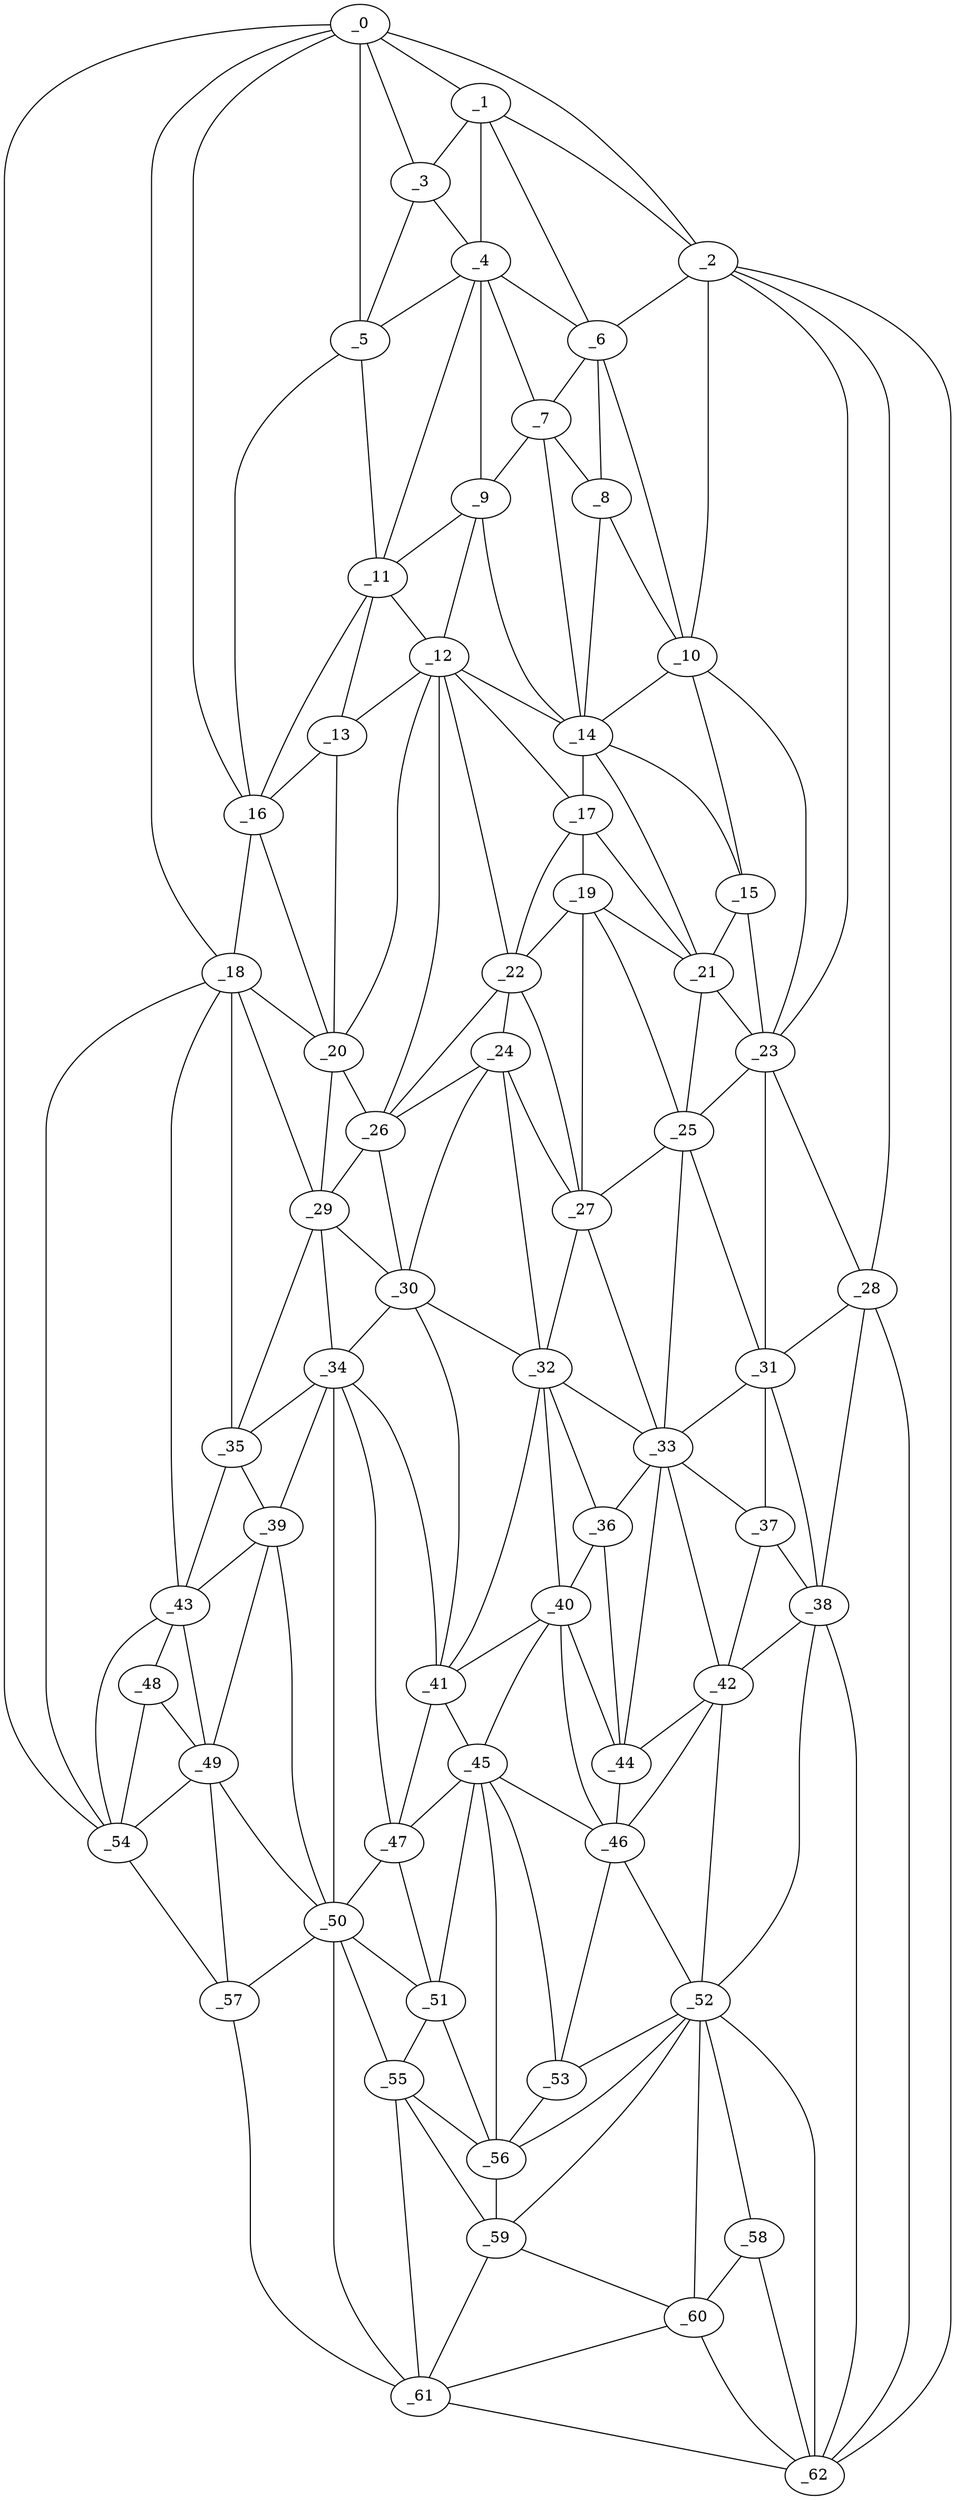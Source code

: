 graph "obj54__350.gxl" {
	_0	 [x=6,
		y=28];
	_1	 [x=16,
		y=48];
	_0 -- _1	 [valence=1];
	_2	 [x=18,
		y=107];
	_0 -- _2	 [valence=1];
	_3	 [x=21,
		y=35];
	_0 -- _3	 [valence=2];
	_5	 [x=26,
		y=29];
	_0 -- _5	 [valence=2];
	_16	 [x=55,
		y=27];
	_0 -- _16	 [valence=2];
	_18	 [x=62,
		y=26];
	_0 -- _18	 [valence=2];
	_54	 [x=109,
		y=21];
	_0 -- _54	 [valence=1];
	_1 -- _2	 [valence=1];
	_1 -- _3	 [valence=1];
	_4	 [x=23,
		y=49];
	_1 -- _4	 [valence=2];
	_6	 [x=28,
		y=77];
	_1 -- _6	 [valence=2];
	_2 -- _6	 [valence=2];
	_10	 [x=41,
		y=76];
	_2 -- _10	 [valence=1];
	_23	 [x=64,
		y=97];
	_2 -- _23	 [valence=2];
	_28	 [x=74,
		y=99];
	_2 -- _28	 [valence=1];
	_62	 [x=121,
		y=100];
	_2 -- _62	 [valence=1];
	_3 -- _4	 [valence=2];
	_3 -- _5	 [valence=1];
	_4 -- _5	 [valence=2];
	_4 -- _6	 [valence=1];
	_7	 [x=34,
		y=64];
	_4 -- _7	 [valence=2];
	_9	 [x=37,
		y=55];
	_4 -- _9	 [valence=2];
	_11	 [x=45,
		y=31];
	_4 -- _11	 [valence=2];
	_5 -- _11	 [valence=2];
	_5 -- _16	 [valence=2];
	_6 -- _7	 [valence=1];
	_8	 [x=35,
		y=70];
	_6 -- _8	 [valence=2];
	_6 -- _10	 [valence=2];
	_7 -- _8	 [valence=2];
	_7 -- _9	 [valence=2];
	_14	 [x=49,
		y=68];
	_7 -- _14	 [valence=2];
	_8 -- _10	 [valence=1];
	_8 -- _14	 [valence=1];
	_9 -- _11	 [valence=2];
	_12	 [x=48,
		y=48];
	_9 -- _12	 [valence=2];
	_9 -- _14	 [valence=1];
	_10 -- _14	 [valence=2];
	_15	 [x=49,
		y=76];
	_10 -- _15	 [valence=2];
	_10 -- _23	 [valence=2];
	_11 -- _12	 [valence=2];
	_13	 [x=49,
		y=30];
	_11 -- _13	 [valence=2];
	_11 -- _16	 [valence=2];
	_12 -- _13	 [valence=2];
	_12 -- _14	 [valence=1];
	_17	 [x=58,
		y=63];
	_12 -- _17	 [valence=2];
	_20	 [x=63,
		y=31];
	_12 -- _20	 [valence=2];
	_22	 [x=64,
		y=55];
	_12 -- _22	 [valence=1];
	_26	 [x=72,
		y=41];
	_12 -- _26	 [valence=2];
	_13 -- _16	 [valence=2];
	_13 -- _20	 [valence=2];
	_14 -- _15	 [valence=1];
	_14 -- _17	 [valence=2];
	_21	 [x=63,
		y=74];
	_14 -- _21	 [valence=2];
	_15 -- _21	 [valence=1];
	_15 -- _23	 [valence=2];
	_16 -- _18	 [valence=2];
	_16 -- _20	 [valence=2];
	_19	 [x=62,
		y=61];
	_17 -- _19	 [valence=2];
	_17 -- _21	 [valence=1];
	_17 -- _22	 [valence=2];
	_18 -- _20	 [valence=2];
	_29	 [x=77,
		y=30];
	_18 -- _29	 [valence=1];
	_35	 [x=86,
		y=26];
	_18 -- _35	 [valence=1];
	_43	 [x=96,
		y=24];
	_18 -- _43	 [valence=2];
	_18 -- _54	 [valence=1];
	_19 -- _21	 [valence=2];
	_19 -- _22	 [valence=2];
	_25	 [x=71,
		y=74];
	_19 -- _25	 [valence=2];
	_27	 [x=73,
		y=61];
	_19 -- _27	 [valence=1];
	_20 -- _26	 [valence=2];
	_20 -- _29	 [valence=2];
	_21 -- _23	 [valence=2];
	_21 -- _25	 [valence=2];
	_24	 [x=70,
		y=53];
	_22 -- _24	 [valence=1];
	_22 -- _26	 [valence=2];
	_22 -- _27	 [valence=2];
	_23 -- _25	 [valence=1];
	_23 -- _28	 [valence=2];
	_31	 [x=80,
		y=95];
	_23 -- _31	 [valence=2];
	_24 -- _26	 [valence=1];
	_24 -- _27	 [valence=2];
	_30	 [x=80,
		y=39];
	_24 -- _30	 [valence=1];
	_32	 [x=81,
		y=60];
	_24 -- _32	 [valence=2];
	_25 -- _27	 [valence=2];
	_25 -- _31	 [valence=2];
	_33	 [x=82,
		y=74];
	_25 -- _33	 [valence=1];
	_26 -- _29	 [valence=1];
	_26 -- _30	 [valence=2];
	_27 -- _32	 [valence=1];
	_27 -- _33	 [valence=2];
	_28 -- _31	 [valence=2];
	_38	 [x=91,
		y=98];
	_28 -- _38	 [valence=2];
	_28 -- _62	 [valence=2];
	_29 -- _30	 [valence=2];
	_34	 [x=85,
		y=38];
	_29 -- _34	 [valence=2];
	_29 -- _35	 [valence=2];
	_30 -- _32	 [valence=2];
	_30 -- _34	 [valence=2];
	_41	 [x=95,
		y=53];
	_30 -- _41	 [valence=1];
	_31 -- _33	 [valence=1];
	_37	 [x=87,
		y=92];
	_31 -- _37	 [valence=2];
	_31 -- _38	 [valence=1];
	_32 -- _33	 [valence=2];
	_36	 [x=86,
		y=67];
	_32 -- _36	 [valence=2];
	_40	 [x=93,
		y=61];
	_32 -- _40	 [valence=2];
	_32 -- _41	 [valence=2];
	_33 -- _36	 [valence=1];
	_33 -- _37	 [valence=2];
	_42	 [x=95,
		y=88];
	_33 -- _42	 [valence=1];
	_44	 [x=96,
		y=72];
	_33 -- _44	 [valence=2];
	_34 -- _35	 [valence=2];
	_39	 [x=93,
		y=29];
	_34 -- _39	 [valence=2];
	_34 -- _41	 [valence=2];
	_47	 [x=101,
		y=51];
	_34 -- _47	 [valence=1];
	_50	 [x=105,
		y=36];
	_34 -- _50	 [valence=2];
	_35 -- _39	 [valence=2];
	_35 -- _43	 [valence=2];
	_36 -- _40	 [valence=1];
	_36 -- _44	 [valence=2];
	_37 -- _38	 [valence=2];
	_37 -- _42	 [valence=2];
	_38 -- _42	 [valence=2];
	_52	 [x=107,
		y=90];
	_38 -- _52	 [valence=2];
	_38 -- _62	 [valence=1];
	_39 -- _43	 [valence=1];
	_49	 [x=104,
		y=28];
	_39 -- _49	 [valence=1];
	_39 -- _50	 [valence=1];
	_40 -- _41	 [valence=2];
	_40 -- _44	 [valence=2];
	_45	 [x=100,
		y=58];
	_40 -- _45	 [valence=1];
	_46	 [x=100,
		y=72];
	_40 -- _46	 [valence=2];
	_41 -- _45	 [valence=1];
	_41 -- _47	 [valence=2];
	_42 -- _44	 [valence=2];
	_42 -- _46	 [valence=2];
	_42 -- _52	 [valence=1];
	_48	 [x=103,
		y=23];
	_43 -- _48	 [valence=1];
	_43 -- _49	 [valence=2];
	_43 -- _54	 [valence=2];
	_44 -- _46	 [valence=1];
	_45 -- _46	 [valence=2];
	_45 -- _47	 [valence=2];
	_51	 [x=105,
		y=51];
	_45 -- _51	 [valence=2];
	_53	 [x=108,
		y=71];
	_45 -- _53	 [valence=1];
	_56	 [x=112,
		y=71];
	_45 -- _56	 [valence=2];
	_46 -- _52	 [valence=2];
	_46 -- _53	 [valence=1];
	_47 -- _50	 [valence=2];
	_47 -- _51	 [valence=2];
	_48 -- _49	 [valence=2];
	_48 -- _54	 [valence=2];
	_49 -- _50	 [valence=2];
	_49 -- _54	 [valence=2];
	_57	 [x=116,
		y=31];
	_49 -- _57	 [valence=1];
	_50 -- _51	 [valence=2];
	_55	 [x=112,
		y=49];
	_50 -- _55	 [valence=1];
	_50 -- _57	 [valence=2];
	_61	 [x=121,
		y=39];
	_50 -- _61	 [valence=2];
	_51 -- _55	 [valence=1];
	_51 -- _56	 [valence=2];
	_52 -- _53	 [valence=2];
	_52 -- _56	 [valence=1];
	_58	 [x=118,
		y=94];
	_52 -- _58	 [valence=2];
	_59	 [x=119,
		y=76];
	_52 -- _59	 [valence=2];
	_60	 [x=120,
		y=87];
	_52 -- _60	 [valence=1];
	_52 -- _62	 [valence=2];
	_53 -- _56	 [valence=2];
	_54 -- _57	 [valence=1];
	_55 -- _56	 [valence=2];
	_55 -- _59	 [valence=2];
	_55 -- _61	 [valence=1];
	_56 -- _59	 [valence=1];
	_57 -- _61	 [valence=1];
	_58 -- _60	 [valence=2];
	_58 -- _62	 [valence=1];
	_59 -- _60	 [valence=2];
	_59 -- _61	 [valence=2];
	_60 -- _61	 [valence=2];
	_60 -- _62	 [valence=2];
	_61 -- _62	 [valence=1];
}
